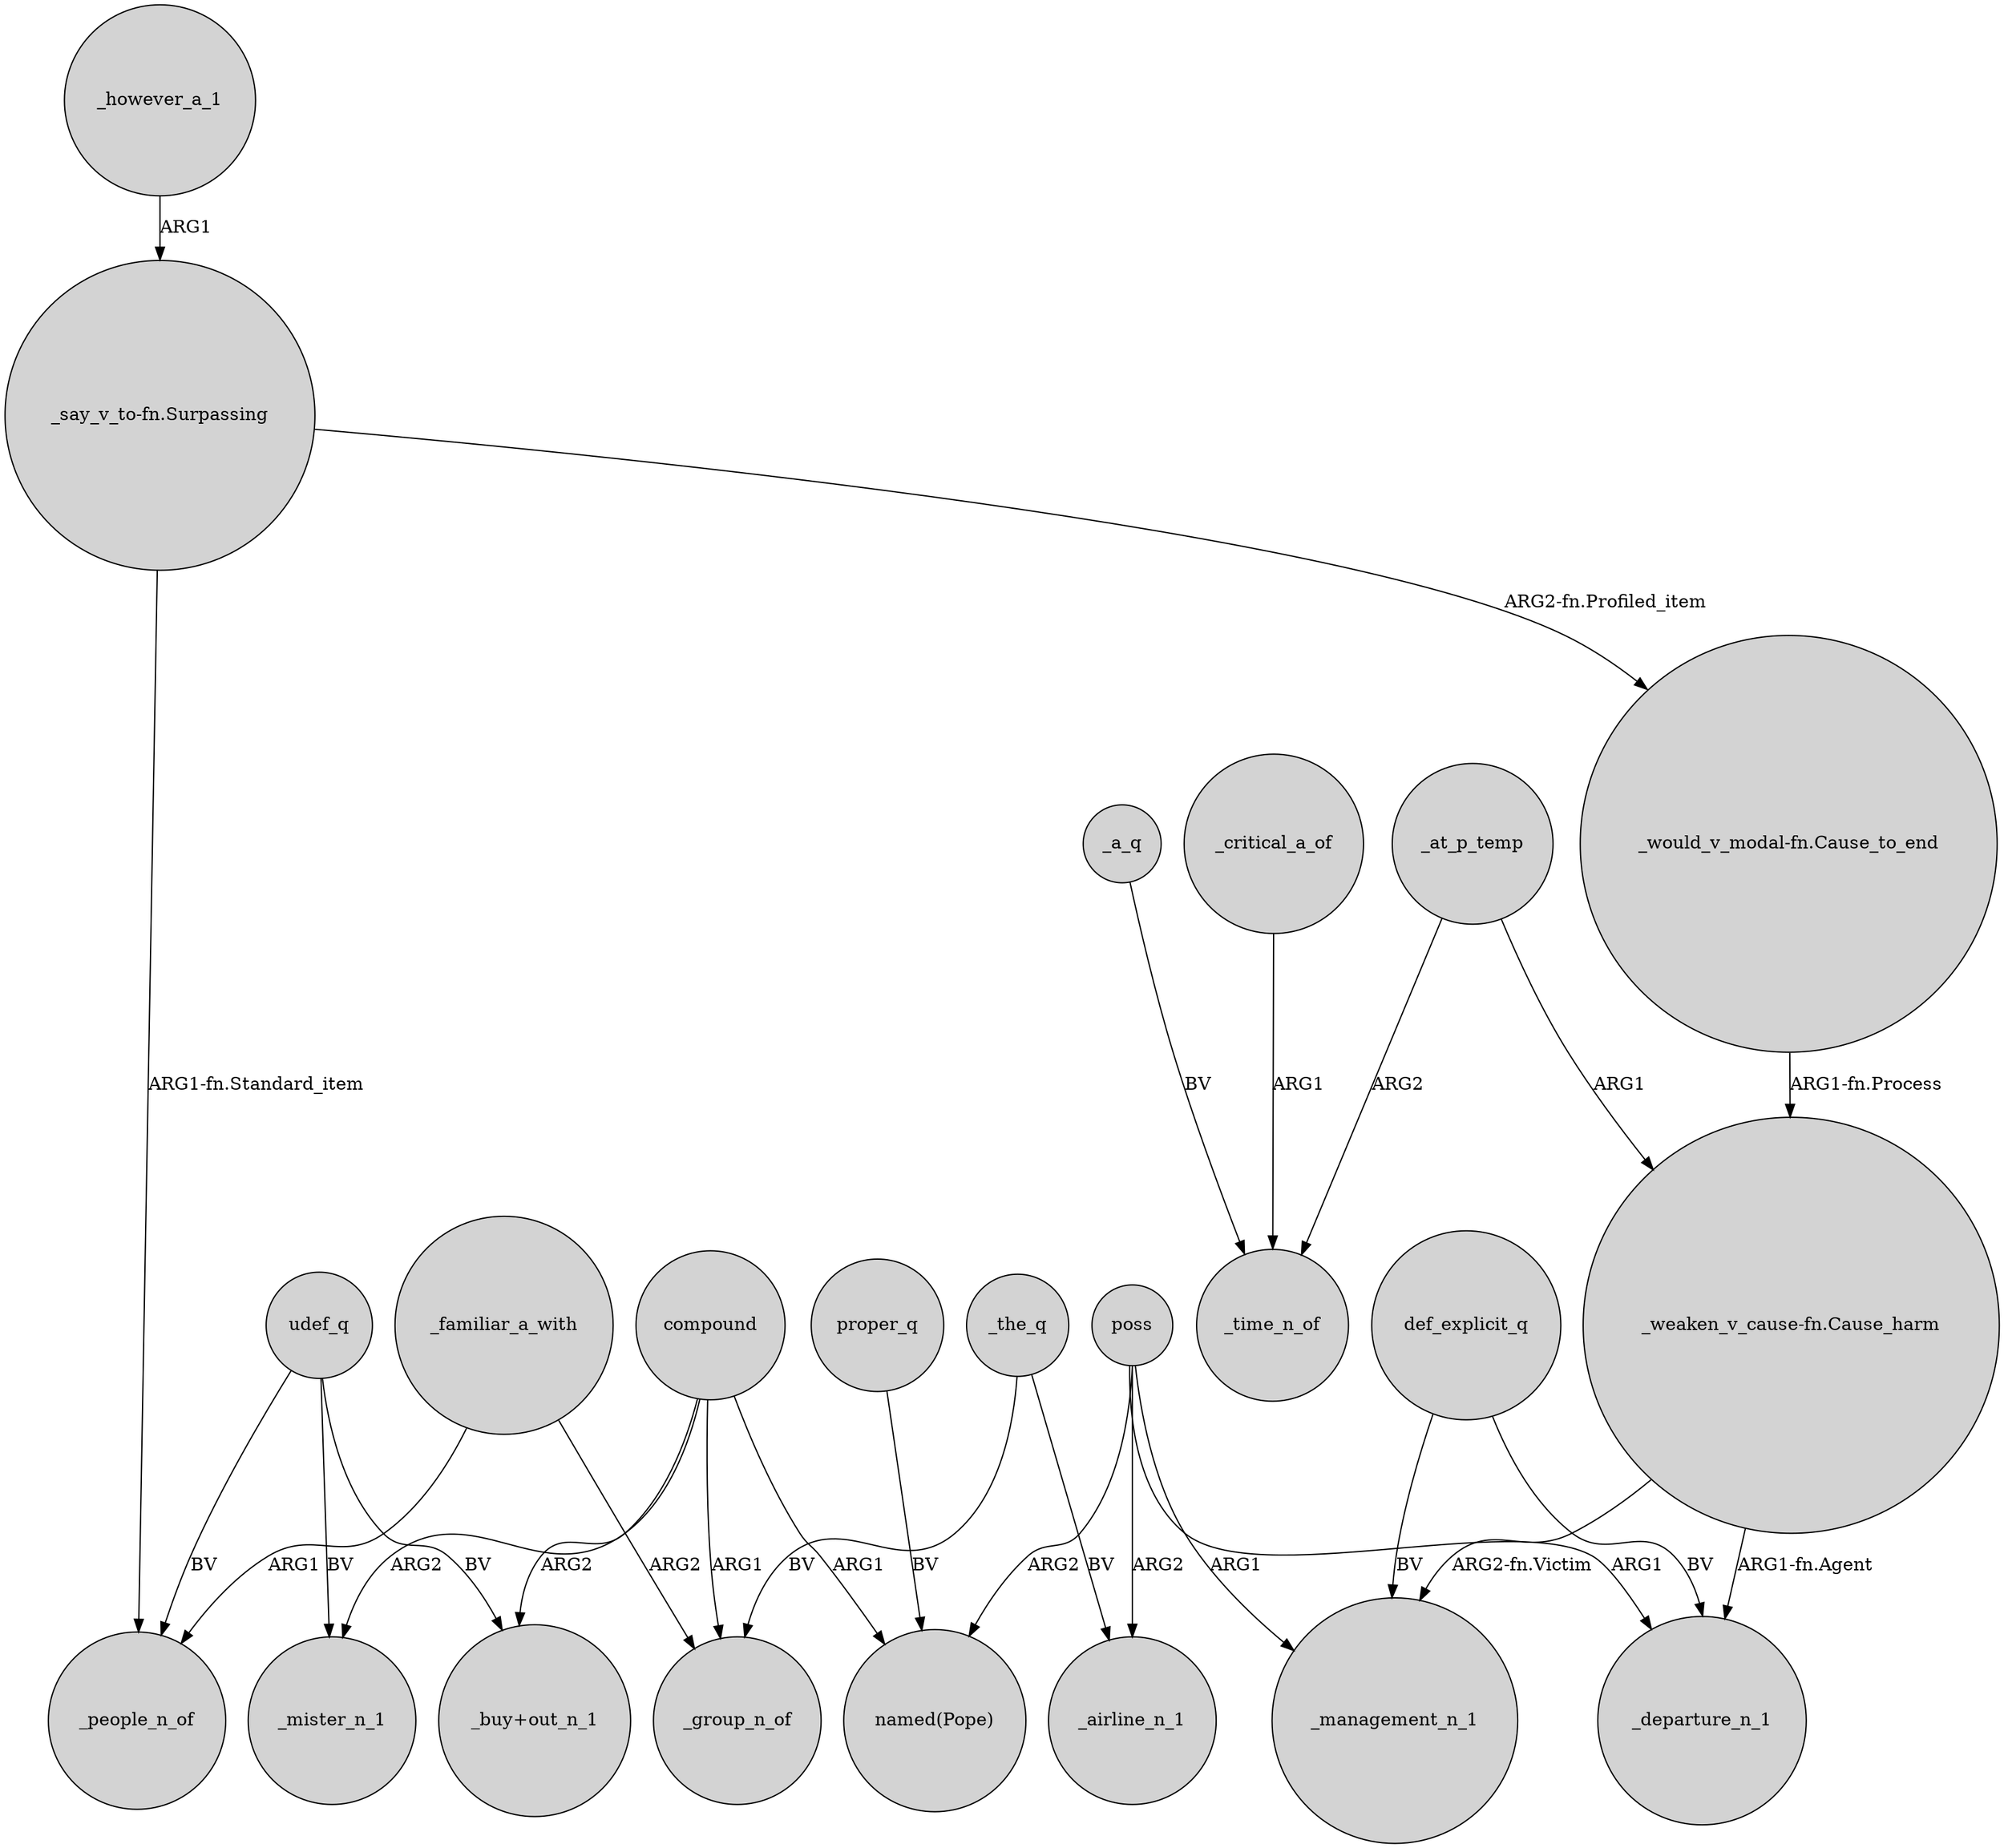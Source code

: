 digraph {
	node [shape=circle style=filled]
	udef_q -> _people_n_of [label=BV]
	compound -> _mister_n_1 [label=ARG2]
	_critical_a_of -> _time_n_of [label=ARG1]
	"_say_v_to-fn.Surpassing" -> _people_n_of [label="ARG1-fn.Standard_item"]
	_familiar_a_with -> _group_n_of [label=ARG2]
	"_would_v_modal-fn.Cause_to_end" -> "_weaken_v_cause-fn.Cause_harm" [label="ARG1-fn.Process"]
	udef_q -> _mister_n_1 [label=BV]
	udef_q -> "_buy+out_n_1" [label=BV]
	compound -> _group_n_of [label=ARG1]
	_a_q -> _time_n_of [label=BV]
	poss -> "named(Pope)" [label=ARG2]
	"_say_v_to-fn.Surpassing" -> "_would_v_modal-fn.Cause_to_end" [label="ARG2-fn.Profiled_item"]
	compound -> "named(Pope)" [label=ARG1]
	_at_p_temp -> _time_n_of [label=ARG2]
	proper_q -> "named(Pope)" [label=BV]
	_however_a_1 -> "_say_v_to-fn.Surpassing" [label=ARG1]
	def_explicit_q -> _management_n_1 [label=BV]
	_the_q -> _group_n_of [label=BV]
	"_weaken_v_cause-fn.Cause_harm" -> _departure_n_1 [label="ARG1-fn.Agent"]
	_at_p_temp -> "_weaken_v_cause-fn.Cause_harm" [label=ARG1]
	_the_q -> _airline_n_1 [label=BV]
	poss -> _airline_n_1 [label=ARG2]
	compound -> "_buy+out_n_1" [label=ARG2]
	poss -> _departure_n_1 [label=ARG1]
	_familiar_a_with -> _people_n_of [label=ARG1]
	"_weaken_v_cause-fn.Cause_harm" -> _management_n_1 [label="ARG2-fn.Victim"]
	poss -> _management_n_1 [label=ARG1]
	def_explicit_q -> _departure_n_1 [label=BV]
}
